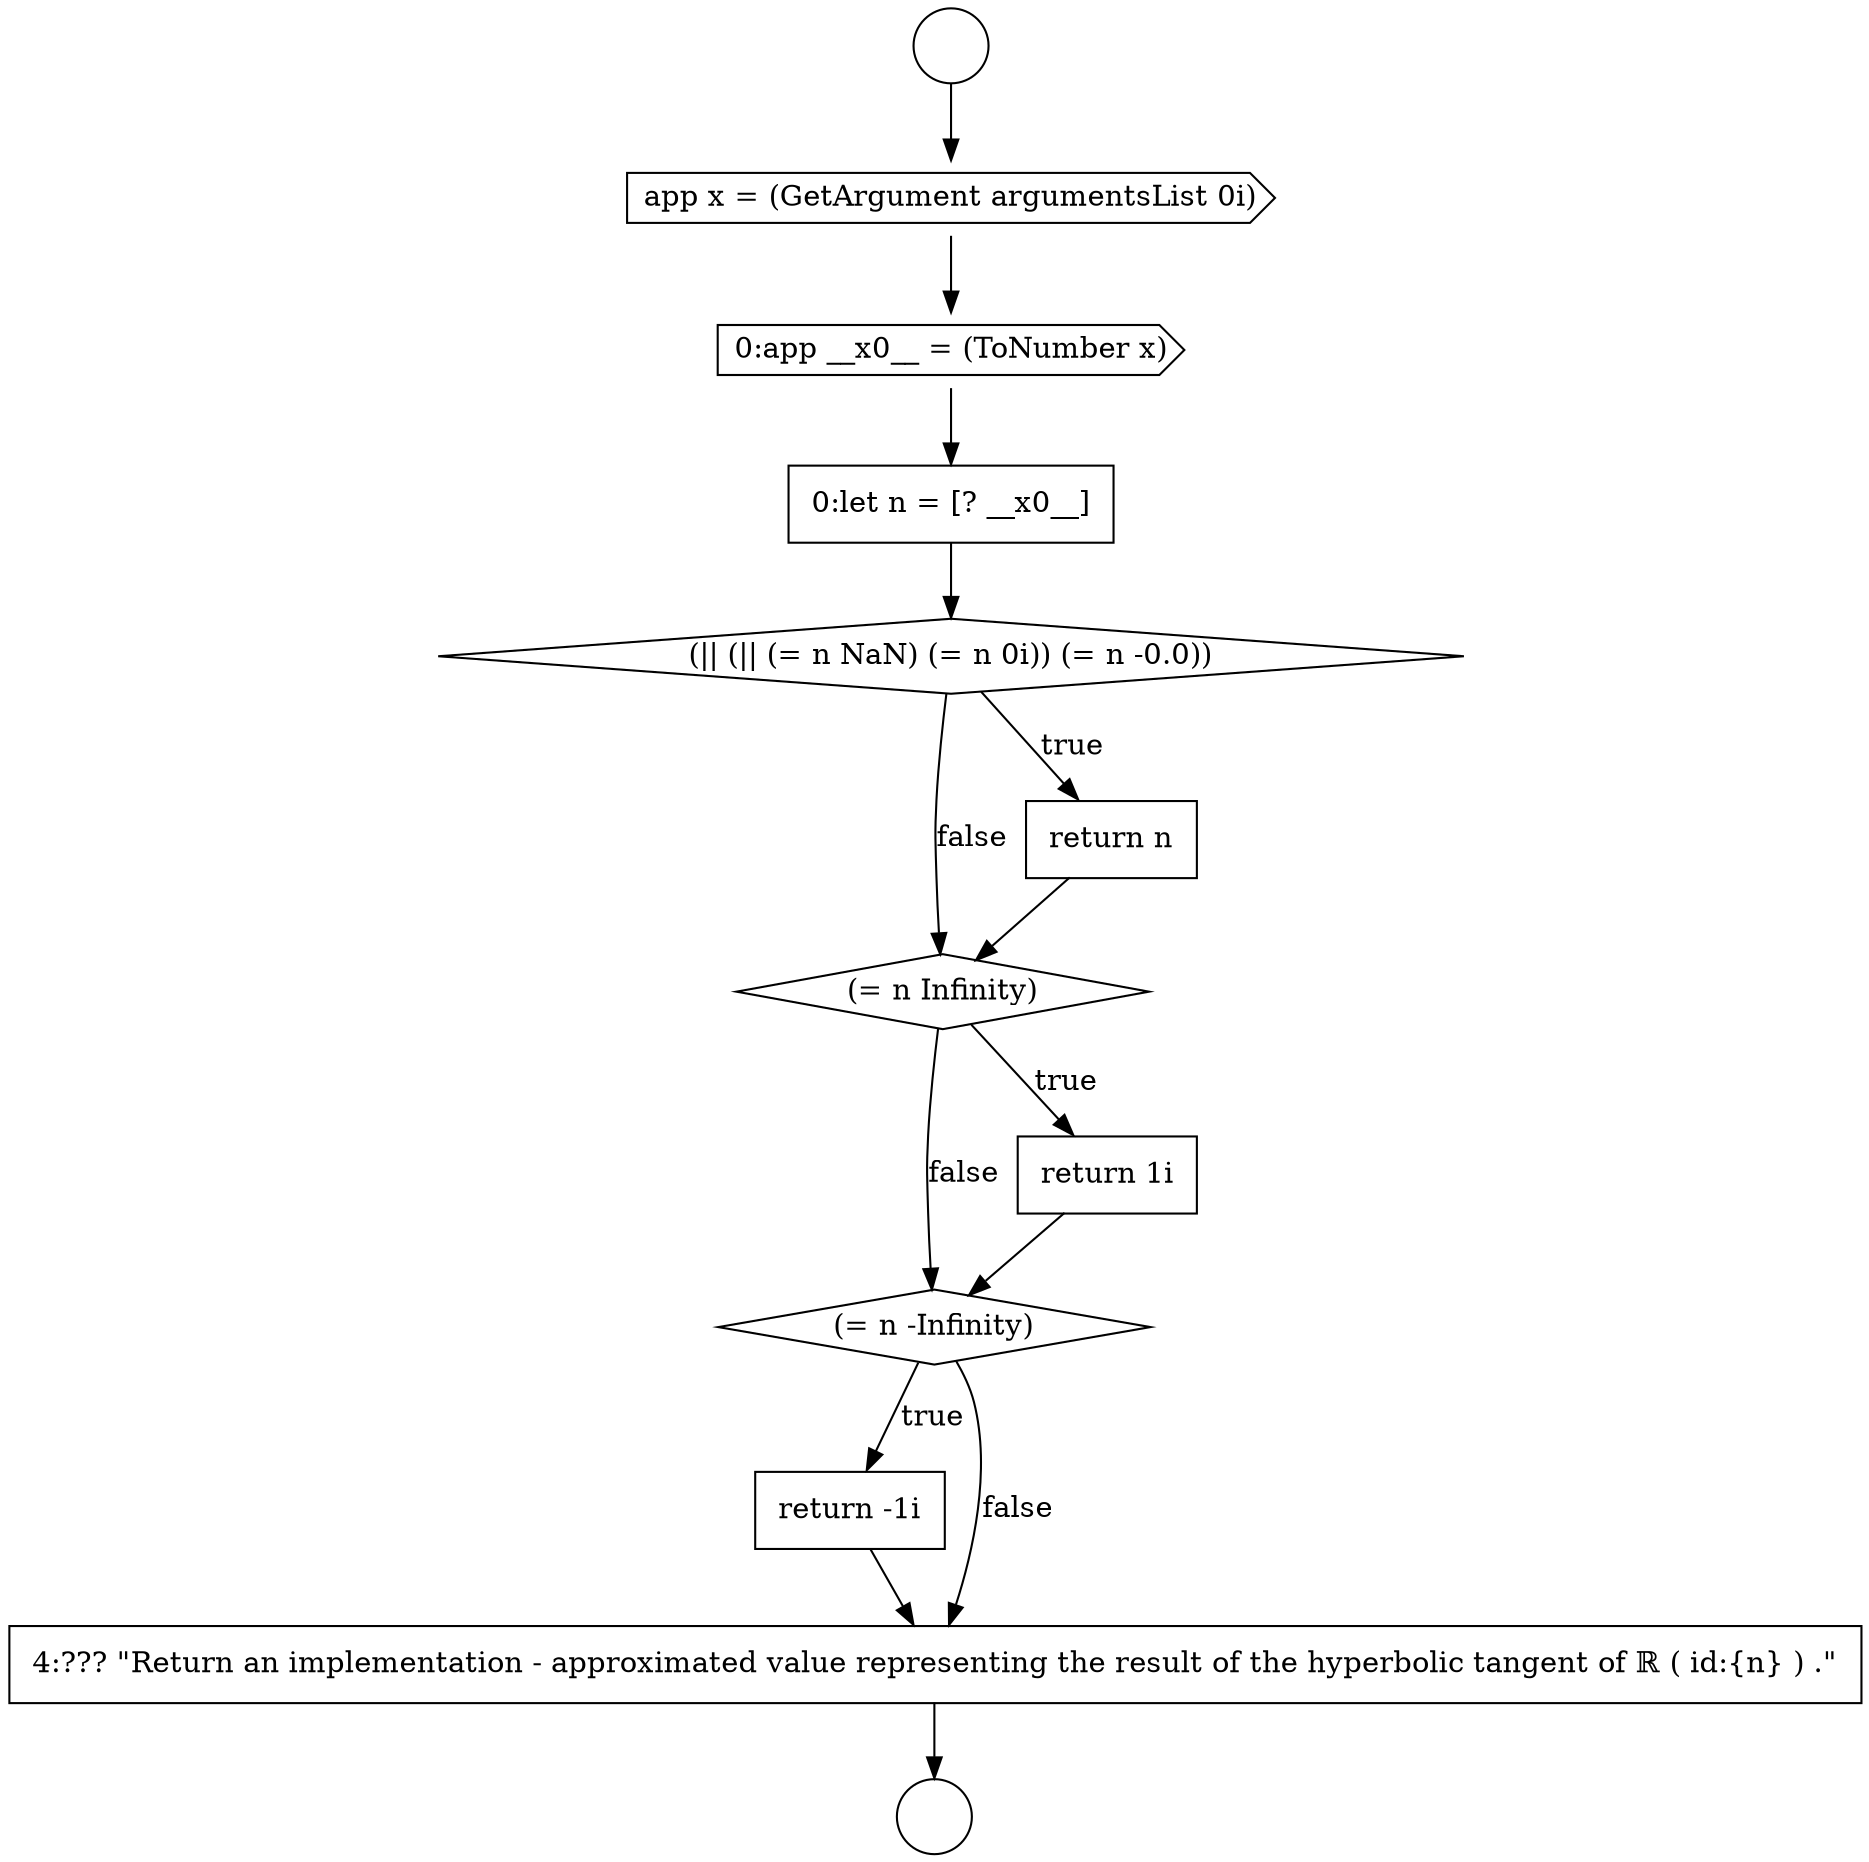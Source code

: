 digraph {
  node13373 [shape=none, margin=0, label=<<font color="black">
    <table border="0" cellborder="1" cellspacing="0" cellpadding="10">
      <tr><td align="left">0:let n = [? __x0__]</td></tr>
    </table>
  </font>> color="black" fillcolor="white" style=filled]
  node13378 [shape=diamond, label=<<font color="black">(= n -Infinity)</font>> color="black" fillcolor="white" style=filled]
  node13379 [shape=none, margin=0, label=<<font color="black">
    <table border="0" cellborder="1" cellspacing="0" cellpadding="10">
      <tr><td align="left">return -1i</td></tr>
    </table>
  </font>> color="black" fillcolor="white" style=filled]
  node13376 [shape=diamond, label=<<font color="black">(= n Infinity)</font>> color="black" fillcolor="white" style=filled]
  node13380 [shape=none, margin=0, label=<<font color="black">
    <table border="0" cellborder="1" cellspacing="0" cellpadding="10">
      <tr><td align="left">4:??? &quot;Return an implementation - approximated value representing the result of the hyperbolic tangent of ℝ ( id:{n} ) .&quot;</td></tr>
    </table>
  </font>> color="black" fillcolor="white" style=filled]
  node13375 [shape=none, margin=0, label=<<font color="black">
    <table border="0" cellborder="1" cellspacing="0" cellpadding="10">
      <tr><td align="left">return n</td></tr>
    </table>
  </font>> color="black" fillcolor="white" style=filled]
  node13371 [shape=cds, label=<<font color="black">app x = (GetArgument argumentsList 0i)</font>> color="black" fillcolor="white" style=filled]
  node13369 [shape=circle label=" " color="black" fillcolor="white" style=filled]
  node13374 [shape=diamond, label=<<font color="black">(|| (|| (= n NaN) (= n 0i)) (= n -0.0))</font>> color="black" fillcolor="white" style=filled]
  node13377 [shape=none, margin=0, label=<<font color="black">
    <table border="0" cellborder="1" cellspacing="0" cellpadding="10">
      <tr><td align="left">return 1i</td></tr>
    </table>
  </font>> color="black" fillcolor="white" style=filled]
  node13372 [shape=cds, label=<<font color="black">0:app __x0__ = (ToNumber x)</font>> color="black" fillcolor="white" style=filled]
  node13370 [shape=circle label=" " color="black" fillcolor="white" style=filled]
  node13375 -> node13376 [ color="black"]
  node13369 -> node13371 [ color="black"]
  node13377 -> node13378 [ color="black"]
  node13380 -> node13370 [ color="black"]
  node13374 -> node13375 [label=<<font color="black">true</font>> color="black"]
  node13374 -> node13376 [label=<<font color="black">false</font>> color="black"]
  node13372 -> node13373 [ color="black"]
  node13371 -> node13372 [ color="black"]
  node13378 -> node13379 [label=<<font color="black">true</font>> color="black"]
  node13378 -> node13380 [label=<<font color="black">false</font>> color="black"]
  node13376 -> node13377 [label=<<font color="black">true</font>> color="black"]
  node13376 -> node13378 [label=<<font color="black">false</font>> color="black"]
  node13379 -> node13380 [ color="black"]
  node13373 -> node13374 [ color="black"]
}
